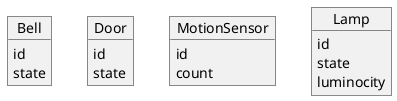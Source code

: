 @startuml
object Bell

Bell : id 
Bell : state 

object Door

Door : id 
Door : state

object MotionSensor

MotionSensor : id 
MotionSensor : count 

object Lamp

Lamp : id 
Lamp : state 
Lamp : luminocity

Bell -[hidden]> Door
Door -[hidden]> MotionSensor
MotionSensor -[hidden]> Lamp
@enduml